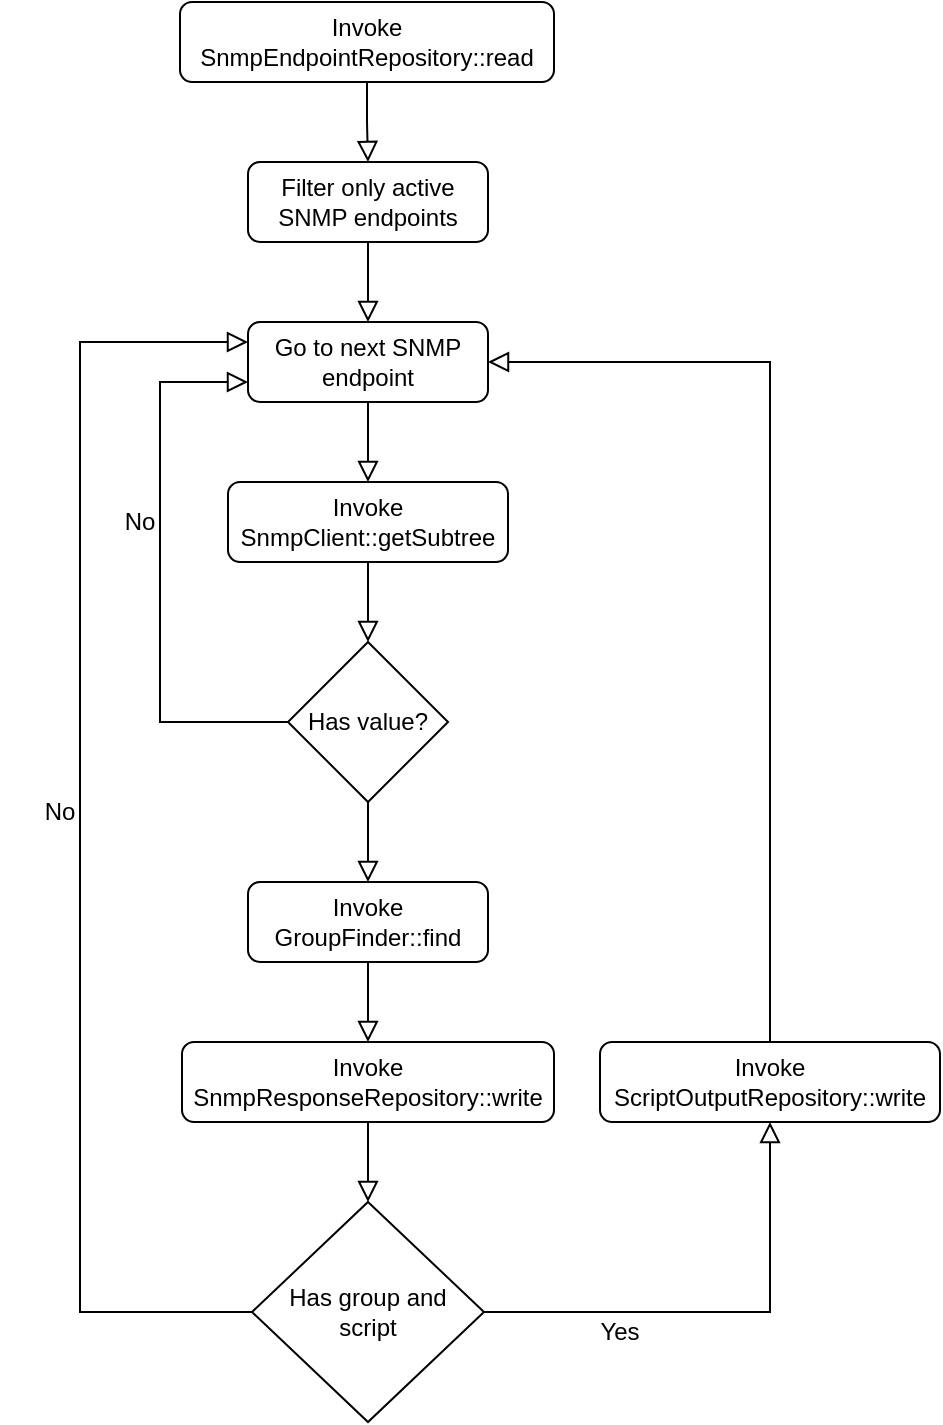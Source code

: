 <mxfile version="20.5.2" type="device"><diagram id="C5RBs43oDa-KdzZeNtuy" name="Page-1"><mxGraphModel dx="1038" dy="489" grid="1" gridSize="10" guides="1" tooltips="1" connect="1" arrows="1" fold="1" page="1" pageScale="1" pageWidth="827" pageHeight="1169" math="0" shadow="0"><root><mxCell id="WIyWlLk6GJQsqaUBKTNV-0"/><mxCell id="WIyWlLk6GJQsqaUBKTNV-1" parent="WIyWlLk6GJQsqaUBKTNV-0"/><mxCell id="WIyWlLk6GJQsqaUBKTNV-2" value="" style="rounded=0;html=1;jettySize=auto;orthogonalLoop=1;fontSize=11;endArrow=block;endFill=0;endSize=8;strokeWidth=1;shadow=0;labelBackgroundColor=none;edgeStyle=orthogonalEdgeStyle;entryX=0.5;entryY=0;entryDx=0;entryDy=0;" parent="WIyWlLk6GJQsqaUBKTNV-1" source="WIyWlLk6GJQsqaUBKTNV-3" target="Knd4Yg1Dw423i2IrylwG-0" edge="1"><mxGeometry relative="1" as="geometry"><Array as="points"><mxPoint x="414" y="90"/><mxPoint x="414" y="90"/></Array></mxGeometry></mxCell><mxCell id="WIyWlLk6GJQsqaUBKTNV-3" value="Invoke SnmpEndpointRepository::read" style="rounded=1;whiteSpace=wrap;html=1;fontSize=12;glass=0;strokeWidth=1;shadow=0;" parent="WIyWlLk6GJQsqaUBKTNV-1" vertex="1"><mxGeometry x="320" y="30" width="187" height="40" as="geometry"/></mxCell><mxCell id="Knd4Yg1Dw423i2IrylwG-0" value="Filter only active SNMP endpoints" style="rounded=1;whiteSpace=wrap;html=1;fontSize=12;glass=0;strokeWidth=1;shadow=0;" vertex="1" parent="WIyWlLk6GJQsqaUBKTNV-1"><mxGeometry x="354" y="110" width="120" height="40" as="geometry"/></mxCell><mxCell id="Knd4Yg1Dw423i2IrylwG-5" value="" style="rounded=0;html=1;jettySize=auto;orthogonalLoop=1;fontSize=11;endArrow=block;endFill=0;endSize=8;strokeWidth=1;shadow=0;labelBackgroundColor=none;edgeStyle=orthogonalEdgeStyle;entryX=0.5;entryY=0;entryDx=0;entryDy=0;exitX=0.5;exitY=1;exitDx=0;exitDy=0;" edge="1" parent="WIyWlLk6GJQsqaUBKTNV-1" source="Knd4Yg1Dw423i2IrylwG-0" target="Knd4Yg1Dw423i2IrylwG-6"><mxGeometry relative="1" as="geometry"><mxPoint x="584" y="130" as="sourcePoint"/><mxPoint x="584" y="170" as="targetPoint"/><Array as="points"><mxPoint x="414" y="190"/><mxPoint x="414" y="190"/></Array></mxGeometry></mxCell><mxCell id="Knd4Yg1Dw423i2IrylwG-6" value="Go to next SNMP endpoint" style="rounded=1;whiteSpace=wrap;html=1;fontSize=12;glass=0;strokeWidth=1;shadow=0;" vertex="1" parent="WIyWlLk6GJQsqaUBKTNV-1"><mxGeometry x="354" y="190" width="120" height="40" as="geometry"/></mxCell><mxCell id="Knd4Yg1Dw423i2IrylwG-8" value="Invoke SnmpClient::getSubtree" style="rounded=1;whiteSpace=wrap;html=1;fontSize=12;glass=0;strokeWidth=1;shadow=0;" vertex="1" parent="WIyWlLk6GJQsqaUBKTNV-1"><mxGeometry x="344" y="270" width="140" height="40" as="geometry"/></mxCell><mxCell id="Knd4Yg1Dw423i2IrylwG-9" value="" style="rounded=0;html=1;jettySize=auto;orthogonalLoop=1;fontSize=11;endArrow=block;endFill=0;endSize=8;strokeWidth=1;shadow=0;labelBackgroundColor=none;edgeStyle=orthogonalEdgeStyle;entryX=0.5;entryY=0;entryDx=0;entryDy=0;exitX=0.5;exitY=1;exitDx=0;exitDy=0;" edge="1" parent="WIyWlLk6GJQsqaUBKTNV-1" source="Knd4Yg1Dw423i2IrylwG-6" target="Knd4Yg1Dw423i2IrylwG-8"><mxGeometry relative="1" as="geometry"><mxPoint x="554" y="240" as="sourcePoint"/><mxPoint x="554" y="280" as="targetPoint"/><Array as="points"/></mxGeometry></mxCell><mxCell id="Knd4Yg1Dw423i2IrylwG-12" value="Has value?" style="rhombus;whiteSpace=wrap;html=1;" vertex="1" parent="WIyWlLk6GJQsqaUBKTNV-1"><mxGeometry x="374" y="350" width="80" height="80" as="geometry"/></mxCell><mxCell id="Knd4Yg1Dw423i2IrylwG-13" value="" style="rounded=0;html=1;jettySize=auto;orthogonalLoop=1;fontSize=11;endArrow=block;endFill=0;endSize=8;strokeWidth=1;shadow=0;labelBackgroundColor=none;edgeStyle=orthogonalEdgeStyle;entryX=0.5;entryY=0;entryDx=0;entryDy=0;exitX=0.5;exitY=1;exitDx=0;exitDy=0;" edge="1" parent="WIyWlLk6GJQsqaUBKTNV-1" source="Knd4Yg1Dw423i2IrylwG-8" target="Knd4Yg1Dw423i2IrylwG-12"><mxGeometry relative="1" as="geometry"><mxPoint x="564" y="320" as="sourcePoint"/><mxPoint x="564" y="360" as="targetPoint"/><Array as="points"><mxPoint x="414" y="320"/><mxPoint x="414" y="320"/></Array></mxGeometry></mxCell><mxCell id="Knd4Yg1Dw423i2IrylwG-15" value="" style="rounded=0;html=1;jettySize=auto;orthogonalLoop=1;fontSize=11;endArrow=block;endFill=0;endSize=8;strokeWidth=1;shadow=0;labelBackgroundColor=none;edgeStyle=orthogonalEdgeStyle;exitX=0;exitY=0.5;exitDx=0;exitDy=0;entryX=0;entryY=0.75;entryDx=0;entryDy=0;" edge="1" parent="WIyWlLk6GJQsqaUBKTNV-1" source="Knd4Yg1Dw423i2IrylwG-12" target="Knd4Yg1Dw423i2IrylwG-6"><mxGeometry relative="1" as="geometry"><mxPoint x="190" y="340" as="sourcePoint"/><mxPoint x="350" y="210" as="targetPoint"/><Array as="points"><mxPoint x="310" y="390"/><mxPoint x="310" y="220"/></Array></mxGeometry></mxCell><mxCell id="Knd4Yg1Dw423i2IrylwG-16" value="No" style="text;html=1;strokeColor=none;fillColor=none;align=center;verticalAlign=middle;whiteSpace=wrap;rounded=0;" vertex="1" parent="WIyWlLk6GJQsqaUBKTNV-1"><mxGeometry x="270" y="275" width="60" height="30" as="geometry"/></mxCell><mxCell id="Knd4Yg1Dw423i2IrylwG-18" value="Invoke GroupFinder::find" style="rounded=1;whiteSpace=wrap;html=1;fontSize=12;glass=0;strokeWidth=1;shadow=0;" vertex="1" parent="WIyWlLk6GJQsqaUBKTNV-1"><mxGeometry x="354" y="470" width="120" height="40" as="geometry"/></mxCell><mxCell id="Knd4Yg1Dw423i2IrylwG-19" value="" style="rounded=0;html=1;jettySize=auto;orthogonalLoop=1;fontSize=11;endArrow=block;endFill=0;endSize=8;strokeWidth=1;shadow=0;labelBackgroundColor=none;edgeStyle=orthogonalEdgeStyle;entryX=0.5;entryY=0;entryDx=0;entryDy=0;exitX=0.5;exitY=1;exitDx=0;exitDy=0;" edge="1" parent="WIyWlLk6GJQsqaUBKTNV-1" source="Knd4Yg1Dw423i2IrylwG-12" target="Knd4Yg1Dw423i2IrylwG-18"><mxGeometry relative="1" as="geometry"><mxPoint x="600" y="430" as="sourcePoint"/><mxPoint x="600" y="470" as="targetPoint"/><Array as="points"><mxPoint x="414" y="450"/><mxPoint x="414" y="450"/></Array></mxGeometry></mxCell><mxCell id="Knd4Yg1Dw423i2IrylwG-21" value="Invoke SnmpResponseRepository::write" style="rounded=1;whiteSpace=wrap;html=1;fontSize=12;glass=0;strokeWidth=1;shadow=0;" vertex="1" parent="WIyWlLk6GJQsqaUBKTNV-1"><mxGeometry x="321" y="550" width="186" height="40" as="geometry"/></mxCell><mxCell id="Knd4Yg1Dw423i2IrylwG-22" value="" style="rounded=0;html=1;jettySize=auto;orthogonalLoop=1;fontSize=11;endArrow=block;endFill=0;endSize=8;strokeWidth=1;shadow=0;labelBackgroundColor=none;edgeStyle=orthogonalEdgeStyle;entryX=0.5;entryY=0;entryDx=0;entryDy=0;exitX=0.5;exitY=1;exitDx=0;exitDy=0;" edge="1" parent="WIyWlLk6GJQsqaUBKTNV-1" source="Knd4Yg1Dw423i2IrylwG-18" target="Knd4Yg1Dw423i2IrylwG-21"><mxGeometry relative="1" as="geometry"><mxPoint x="560" y="480" as="sourcePoint"/><mxPoint x="560" y="520" as="targetPoint"/><Array as="points"><mxPoint x="414" y="530"/><mxPoint x="414" y="530"/></Array></mxGeometry></mxCell><mxCell id="Knd4Yg1Dw423i2IrylwG-23" value="Has group and&lt;br&gt;script" style="rhombus;whiteSpace=wrap;html=1;" vertex="1" parent="WIyWlLk6GJQsqaUBKTNV-1"><mxGeometry x="356" y="630" width="116" height="110" as="geometry"/></mxCell><mxCell id="Knd4Yg1Dw423i2IrylwG-24" value="" style="rounded=0;html=1;jettySize=auto;orthogonalLoop=1;fontSize=11;endArrow=block;endFill=0;endSize=8;strokeWidth=1;shadow=0;labelBackgroundColor=none;edgeStyle=orthogonalEdgeStyle;entryX=0.5;entryY=0;entryDx=0;entryDy=0;exitX=0.5;exitY=1;exitDx=0;exitDy=0;" edge="1" parent="WIyWlLk6GJQsqaUBKTNV-1" source="Knd4Yg1Dw423i2IrylwG-21" target="Knd4Yg1Dw423i2IrylwG-23"><mxGeometry relative="1" as="geometry"><mxPoint x="484" y="610" as="sourcePoint"/><mxPoint x="484" y="650" as="targetPoint"/><Array as="points"><mxPoint x="414" y="610"/><mxPoint x="414" y="610"/></Array></mxGeometry></mxCell><mxCell id="Knd4Yg1Dw423i2IrylwG-25" value="" style="rounded=0;html=1;jettySize=auto;orthogonalLoop=1;fontSize=11;endArrow=block;endFill=0;endSize=8;strokeWidth=1;shadow=0;labelBackgroundColor=none;edgeStyle=orthogonalEdgeStyle;exitX=0;exitY=0.5;exitDx=0;exitDy=0;entryX=0;entryY=0.25;entryDx=0;entryDy=0;" edge="1" parent="WIyWlLk6GJQsqaUBKTNV-1" source="Knd4Yg1Dw423i2IrylwG-23" target="Knd4Yg1Dw423i2IrylwG-6"><mxGeometry relative="1" as="geometry"><mxPoint x="240" y="610" as="sourcePoint"/><mxPoint x="330" y="230" as="targetPoint"/><Array as="points"><mxPoint x="270" y="685"/><mxPoint x="270" y="200"/></Array></mxGeometry></mxCell><mxCell id="Knd4Yg1Dw423i2IrylwG-26" value="No" style="text;html=1;strokeColor=none;fillColor=none;align=center;verticalAlign=middle;whiteSpace=wrap;rounded=0;" vertex="1" parent="WIyWlLk6GJQsqaUBKTNV-1"><mxGeometry x="230" y="420" width="60" height="30" as="geometry"/></mxCell><mxCell id="Knd4Yg1Dw423i2IrylwG-27" value="Invoke ScriptOutputRepository::write" style="rounded=1;whiteSpace=wrap;html=1;fontSize=12;glass=0;strokeWidth=1;shadow=0;" vertex="1" parent="WIyWlLk6GJQsqaUBKTNV-1"><mxGeometry x="530" y="550" width="170" height="40" as="geometry"/></mxCell><mxCell id="Knd4Yg1Dw423i2IrylwG-28" value="" style="rounded=0;html=1;jettySize=auto;orthogonalLoop=1;fontSize=11;endArrow=block;endFill=0;endSize=8;strokeWidth=1;shadow=0;labelBackgroundColor=none;edgeStyle=orthogonalEdgeStyle;entryX=0.5;entryY=1;entryDx=0;entryDy=0;exitX=1;exitY=0.5;exitDx=0;exitDy=0;" edge="1" parent="WIyWlLk6GJQsqaUBKTNV-1" source="Knd4Yg1Dw423i2IrylwG-23" target="Knd4Yg1Dw423i2IrylwG-27"><mxGeometry relative="1" as="geometry"><mxPoint x="670" y="640" as="sourcePoint"/><mxPoint x="670" y="680" as="targetPoint"/><Array as="points"><mxPoint x="615" y="685"/></Array></mxGeometry></mxCell><mxCell id="Knd4Yg1Dw423i2IrylwG-29" value="Yes" style="text;html=1;strokeColor=none;fillColor=none;align=center;verticalAlign=middle;whiteSpace=wrap;rounded=0;" vertex="1" parent="WIyWlLk6GJQsqaUBKTNV-1"><mxGeometry x="510" y="680" width="60" height="30" as="geometry"/></mxCell><mxCell id="Knd4Yg1Dw423i2IrylwG-30" value="" style="rounded=0;html=1;jettySize=auto;orthogonalLoop=1;fontSize=11;endArrow=block;endFill=0;endSize=8;strokeWidth=1;shadow=0;labelBackgroundColor=none;edgeStyle=orthogonalEdgeStyle;entryX=1;entryY=0.5;entryDx=0;entryDy=0;exitX=0.5;exitY=0;exitDx=0;exitDy=0;" edge="1" parent="WIyWlLk6GJQsqaUBKTNV-1" source="Knd4Yg1Dw423i2IrylwG-27" target="Knd4Yg1Dw423i2IrylwG-6"><mxGeometry relative="1" as="geometry"><mxPoint x="810" y="460" as="sourcePoint"/><mxPoint x="810" y="500" as="targetPoint"/><Array as="points"><mxPoint x="615" y="210"/></Array></mxGeometry></mxCell></root></mxGraphModel></diagram></mxfile>